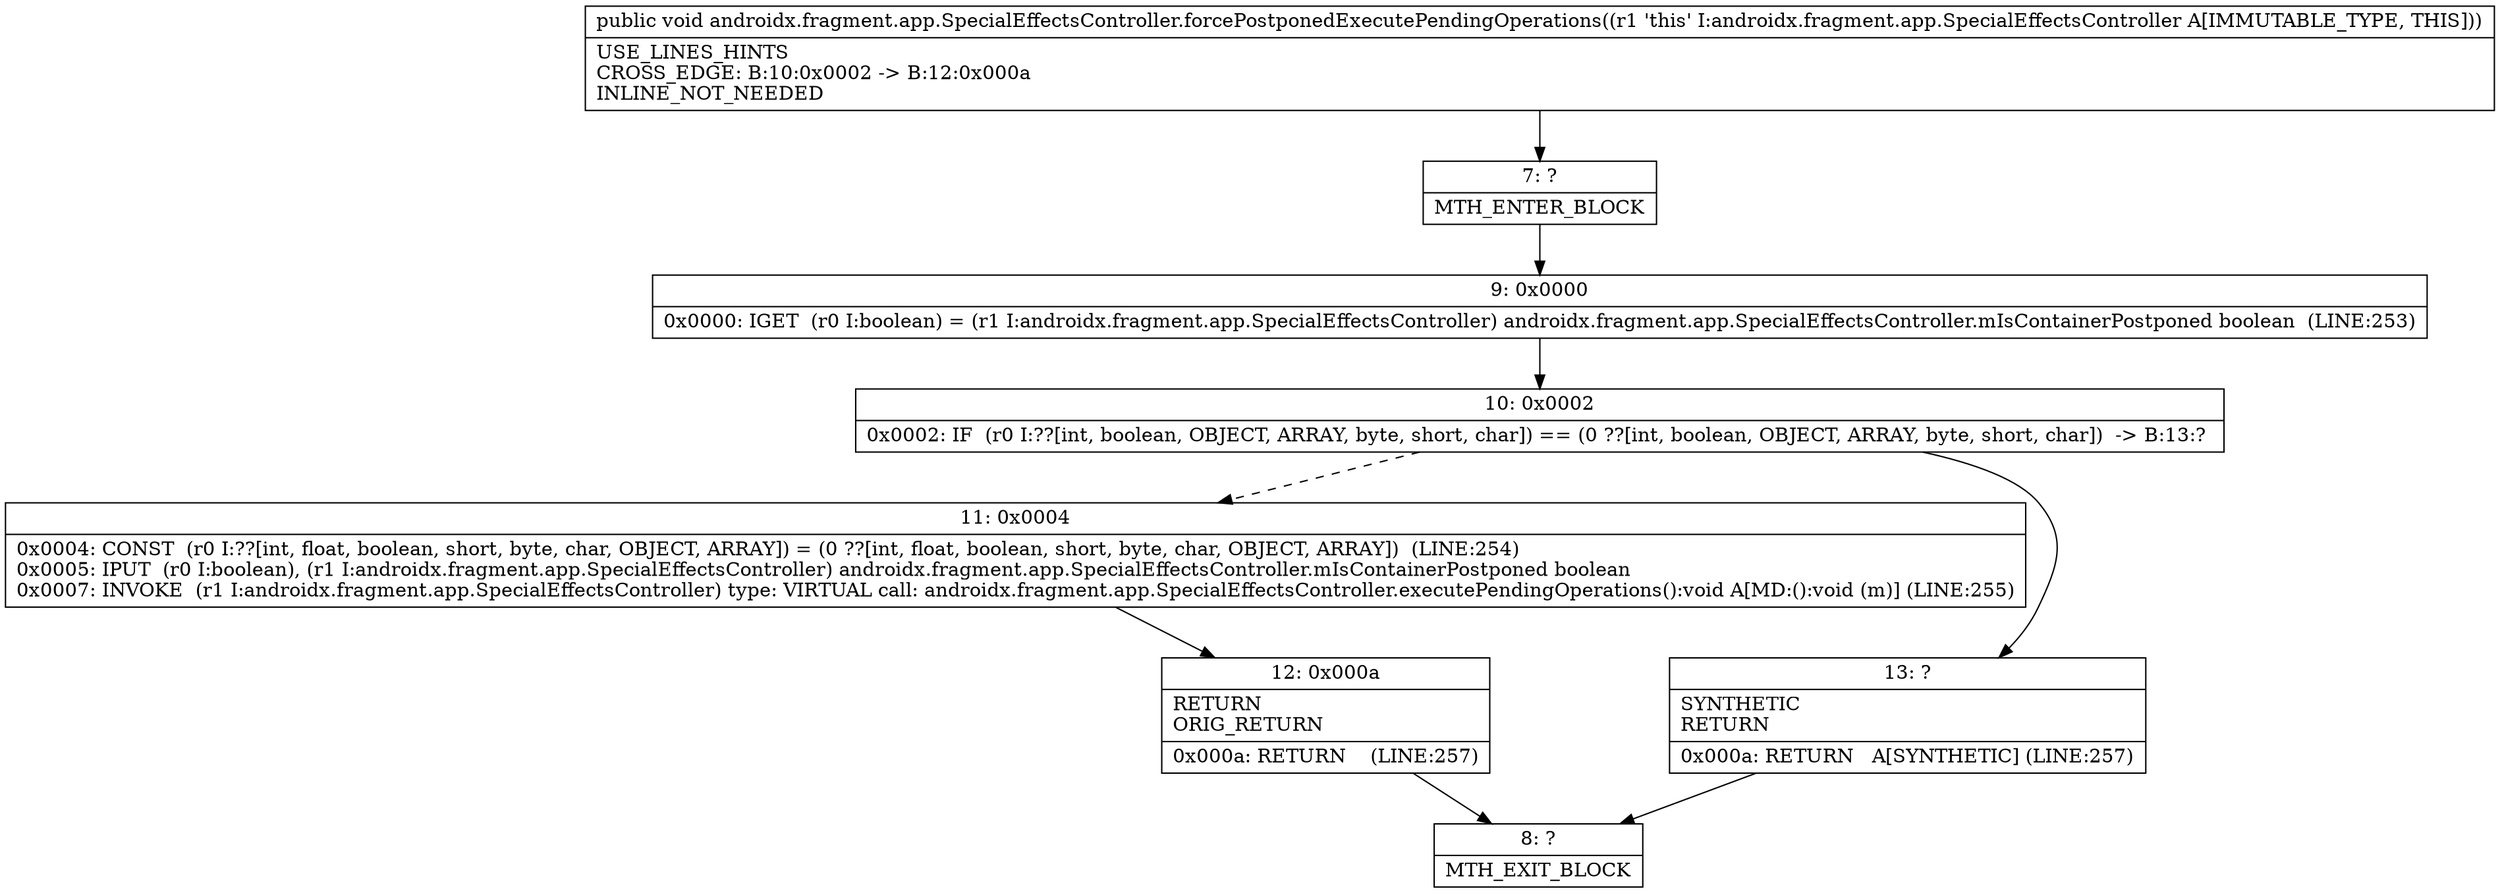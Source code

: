 digraph "CFG forandroidx.fragment.app.SpecialEffectsController.forcePostponedExecutePendingOperations()V" {
Node_7 [shape=record,label="{7\:\ ?|MTH_ENTER_BLOCK\l}"];
Node_9 [shape=record,label="{9\:\ 0x0000|0x0000: IGET  (r0 I:boolean) = (r1 I:androidx.fragment.app.SpecialEffectsController) androidx.fragment.app.SpecialEffectsController.mIsContainerPostponed boolean  (LINE:253)\l}"];
Node_10 [shape=record,label="{10\:\ 0x0002|0x0002: IF  (r0 I:??[int, boolean, OBJECT, ARRAY, byte, short, char]) == (0 ??[int, boolean, OBJECT, ARRAY, byte, short, char])  \-\> B:13:? \l}"];
Node_11 [shape=record,label="{11\:\ 0x0004|0x0004: CONST  (r0 I:??[int, float, boolean, short, byte, char, OBJECT, ARRAY]) = (0 ??[int, float, boolean, short, byte, char, OBJECT, ARRAY])  (LINE:254)\l0x0005: IPUT  (r0 I:boolean), (r1 I:androidx.fragment.app.SpecialEffectsController) androidx.fragment.app.SpecialEffectsController.mIsContainerPostponed boolean \l0x0007: INVOKE  (r1 I:androidx.fragment.app.SpecialEffectsController) type: VIRTUAL call: androidx.fragment.app.SpecialEffectsController.executePendingOperations():void A[MD:():void (m)] (LINE:255)\l}"];
Node_12 [shape=record,label="{12\:\ 0x000a|RETURN\lORIG_RETURN\l|0x000a: RETURN    (LINE:257)\l}"];
Node_8 [shape=record,label="{8\:\ ?|MTH_EXIT_BLOCK\l}"];
Node_13 [shape=record,label="{13\:\ ?|SYNTHETIC\lRETURN\l|0x000a: RETURN   A[SYNTHETIC] (LINE:257)\l}"];
MethodNode[shape=record,label="{public void androidx.fragment.app.SpecialEffectsController.forcePostponedExecutePendingOperations((r1 'this' I:androidx.fragment.app.SpecialEffectsController A[IMMUTABLE_TYPE, THIS]))  | USE_LINES_HINTS\lCROSS_EDGE: B:10:0x0002 \-\> B:12:0x000a\lINLINE_NOT_NEEDED\l}"];
MethodNode -> Node_7;Node_7 -> Node_9;
Node_9 -> Node_10;
Node_10 -> Node_11[style=dashed];
Node_10 -> Node_13;
Node_11 -> Node_12;
Node_12 -> Node_8;
Node_13 -> Node_8;
}

